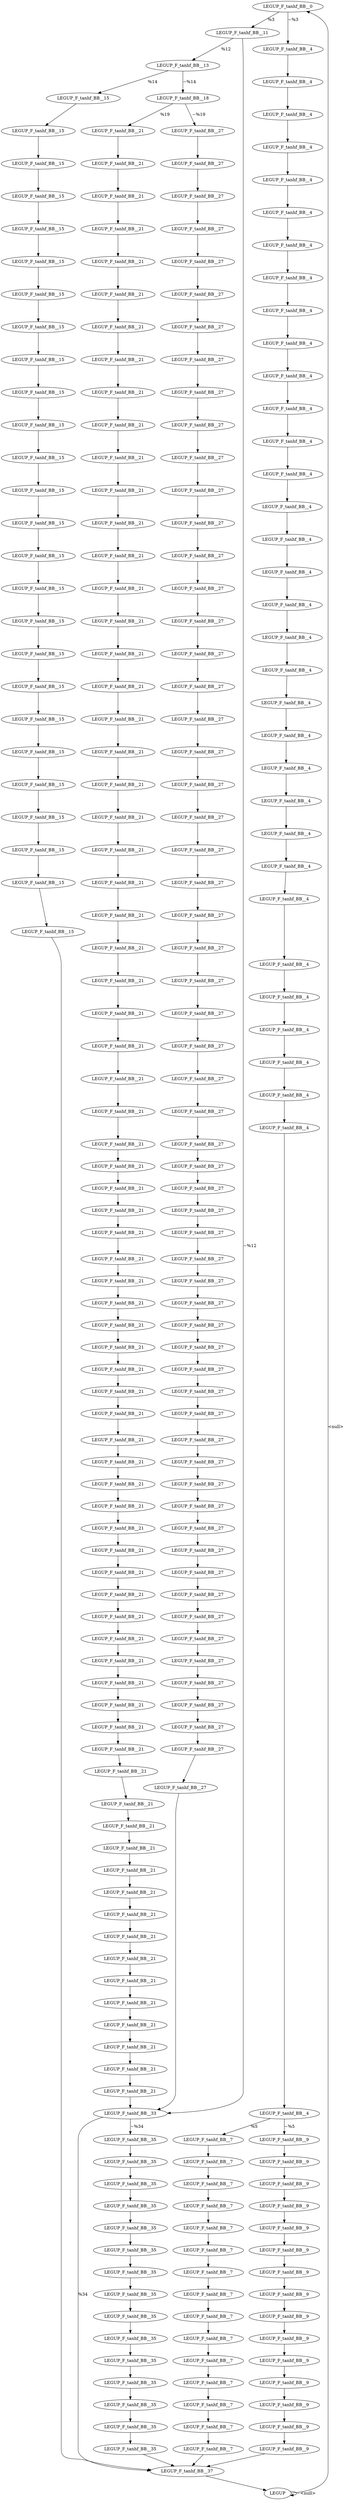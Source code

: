 digraph {
Node0x25de420[label="LEGUP_F_tanhf_BB__0"];
Node0x25de280[label="LEGUP"];
Node0x25de280 -> Node0x25de420[label="<null>"];
Node0x25de280 -> Node0x25de280[label="~<null>"];
Node0x25e18f0[label="LEGUP_F_tanhf_BB__11"];
Node0x25de420 -> Node0x25e18f0[label="%3"];
Node0x25de4f0[label="LEGUP_F_tanhf_BB__4"];
Node0x25de420 -> Node0x25de4f0[label="~%3"];
Node0x25de5c0[label="LEGUP_F_tanhf_BB__4"];
Node0x25de4f0 -> Node0x25de5c0;
Node0x25de690[label="LEGUP_F_tanhf_BB__4"];
Node0x25de5c0 -> Node0x25de690;
Node0x25de760[label="LEGUP_F_tanhf_BB__4"];
Node0x25de690 -> Node0x25de760;
Node0x25de830[label="LEGUP_F_tanhf_BB__4"];
Node0x25de760 -> Node0x25de830;
Node0x25de900[label="LEGUP_F_tanhf_BB__4"];
Node0x25de830 -> Node0x25de900;
Node0x25de9d0[label="LEGUP_F_tanhf_BB__4"];
Node0x25de900 -> Node0x25de9d0;
Node0x25deaa0[label="LEGUP_F_tanhf_BB__4"];
Node0x25de9d0 -> Node0x25deaa0;
Node0x25deb70[label="LEGUP_F_tanhf_BB__4"];
Node0x25deaa0 -> Node0x25deb70;
Node0x25dec40[label="LEGUP_F_tanhf_BB__4"];
Node0x25deb70 -> Node0x25dec40;
Node0x25ded10[label="LEGUP_F_tanhf_BB__4"];
Node0x25dec40 -> Node0x25ded10;
Node0x25dede0[label="LEGUP_F_tanhf_BB__4"];
Node0x25ded10 -> Node0x25dede0;
Node0x25deeb0[label="LEGUP_F_tanhf_BB__4"];
Node0x25dede0 -> Node0x25deeb0;
Node0x25def80[label="LEGUP_F_tanhf_BB__4"];
Node0x25deeb0 -> Node0x25def80;
Node0x25df050[label="LEGUP_F_tanhf_BB__4"];
Node0x25def80 -> Node0x25df050;
Node0x25df120[label="LEGUP_F_tanhf_BB__4"];
Node0x25df050 -> Node0x25df120;
Node0x25df1f0[label="LEGUP_F_tanhf_BB__4"];
Node0x25df120 -> Node0x25df1f0;
Node0x25df2c0[label="LEGUP_F_tanhf_BB__4"];
Node0x25df1f0 -> Node0x25df2c0;
Node0x25df390[label="LEGUP_F_tanhf_BB__4"];
Node0x25df2c0 -> Node0x25df390;
Node0x25df460[label="LEGUP_F_tanhf_BB__4"];
Node0x25df390 -> Node0x25df460;
Node0x25df530[label="LEGUP_F_tanhf_BB__4"];
Node0x25df460 -> Node0x25df530;
Node0x25df600[label="LEGUP_F_tanhf_BB__4"];
Node0x25df530 -> Node0x25df600;
Node0x25df6d0[label="LEGUP_F_tanhf_BB__4"];
Node0x25df600 -> Node0x25df6d0;
Node0x25df7a0[label="LEGUP_F_tanhf_BB__4"];
Node0x25df6d0 -> Node0x25df7a0;
Node0x25df870[label="LEGUP_F_tanhf_BB__4"];
Node0x25df7a0 -> Node0x25df870;
Node0x25df940[label="LEGUP_F_tanhf_BB__4"];
Node0x25df870 -> Node0x25df940;
Node0x25dfa10[label="LEGUP_F_tanhf_BB__4"];
Node0x25df940 -> Node0x25dfa10;
Node0x25dfae0[label="LEGUP_F_tanhf_BB__4"];
Node0x25dfa10 -> Node0x25dfae0;
Node0x25dfbb0[label="LEGUP_F_tanhf_BB__4"];
Node0x25dfae0 -> Node0x25dfbb0;
Node0x25dfc80[label="LEGUP_F_tanhf_BB__4"];
Node0x25dfbb0 -> Node0x25dfc80;
Node0x25dfd50[label="LEGUP_F_tanhf_BB__4"];
Node0x25dfc80 -> Node0x25dfd50;
Node0x25dfe20[label="LEGUP_F_tanhf_BB__4"];
Node0x25dfd50 -> Node0x25dfe20;
Node0x25dfef0[label="LEGUP_F_tanhf_BB__4"];
Node0x25dfe20 -> Node0x25dfef0;
Node0x25dffc0[label="LEGUP_F_tanhf_BB__4"];
Node0x25dfef0 -> Node0x25dffc0;
Node0x25e0090[label="LEGUP_F_tanhf_BB__7"];
Node0x25dffc0 -> Node0x25e0090[label="%5"];
Node0x25e0cc0[label="LEGUP_F_tanhf_BB__9"];
Node0x25dffc0 -> Node0x25e0cc0[label="~%5"];
Node0x25e0160[label="LEGUP_F_tanhf_BB__7"];
Node0x25e0090 -> Node0x25e0160;
Node0x25e0230[label="LEGUP_F_tanhf_BB__7"];
Node0x25e0160 -> Node0x25e0230;
Node0x25e0300[label="LEGUP_F_tanhf_BB__7"];
Node0x25e0230 -> Node0x25e0300;
Node0x25e03d0[label="LEGUP_F_tanhf_BB__7"];
Node0x25e0300 -> Node0x25e03d0;
Node0x25e04a0[label="LEGUP_F_tanhf_BB__7"];
Node0x25e03d0 -> Node0x25e04a0;
Node0x25e0570[label="LEGUP_F_tanhf_BB__7"];
Node0x25e04a0 -> Node0x25e0570;
Node0x25e0640[label="LEGUP_F_tanhf_BB__7"];
Node0x25e0570 -> Node0x25e0640;
Node0x25e0710[label="LEGUP_F_tanhf_BB__7"];
Node0x25e0640 -> Node0x25e0710;
Node0x25e07e0[label="LEGUP_F_tanhf_BB__7"];
Node0x25e0710 -> Node0x25e07e0;
Node0x25e08b0[label="LEGUP_F_tanhf_BB__7"];
Node0x25e07e0 -> Node0x25e08b0;
Node0x25e0980[label="LEGUP_F_tanhf_BB__7"];
Node0x25e08b0 -> Node0x25e0980;
Node0x25e0a50[label="LEGUP_F_tanhf_BB__7"];
Node0x25e0980 -> Node0x25e0a50;
Node0x25e0b20[label="LEGUP_F_tanhf_BB__7"];
Node0x25e0a50 -> Node0x25e0b20;
Node0x25e0bf0[label="LEGUP_F_tanhf_BB__7"];
Node0x25e0b20 -> Node0x25e0bf0;
Node0x25eae80[label="LEGUP_F_tanhf_BB__37"];
Node0x25e0bf0 -> Node0x25eae80;
Node0x25e0d90[label="LEGUP_F_tanhf_BB__9"];
Node0x25e0cc0 -> Node0x25e0d90;
Node0x25e0e60[label="LEGUP_F_tanhf_BB__9"];
Node0x25e0d90 -> Node0x25e0e60;
Node0x25e0f30[label="LEGUP_F_tanhf_BB__9"];
Node0x25e0e60 -> Node0x25e0f30;
Node0x25e1000[label="LEGUP_F_tanhf_BB__9"];
Node0x25e0f30 -> Node0x25e1000;
Node0x25e10d0[label="LEGUP_F_tanhf_BB__9"];
Node0x25e1000 -> Node0x25e10d0;
Node0x25e11a0[label="LEGUP_F_tanhf_BB__9"];
Node0x25e10d0 -> Node0x25e11a0;
Node0x25e1270[label="LEGUP_F_tanhf_BB__9"];
Node0x25e11a0 -> Node0x25e1270;
Node0x25e1340[label="LEGUP_F_tanhf_BB__9"];
Node0x25e1270 -> Node0x25e1340;
Node0x25e1410[label="LEGUP_F_tanhf_BB__9"];
Node0x25e1340 -> Node0x25e1410;
Node0x25e14e0[label="LEGUP_F_tanhf_BB__9"];
Node0x25e1410 -> Node0x25e14e0;
Node0x25e15b0[label="LEGUP_F_tanhf_BB__9"];
Node0x25e14e0 -> Node0x25e15b0;
Node0x25e1680[label="LEGUP_F_tanhf_BB__9"];
Node0x25e15b0 -> Node0x25e1680;
Node0x25e1750[label="LEGUP_F_tanhf_BB__9"];
Node0x25e1680 -> Node0x25e1750;
Node0x25e1820[label="LEGUP_F_tanhf_BB__9"];
Node0x25e1750 -> Node0x25e1820;
Node0x25e1820 -> Node0x25eae80;
Node0x25e19c0[label="LEGUP_F_tanhf_BB__13"];
Node0x25e18f0 -> Node0x25e19c0[label="%12"];
Node0x25ea180[label="LEGUP_F_tanhf_BB__33"];
Node0x25e18f0 -> Node0x25ea180[label="~%12"];
Node0x25e1a90[label="LEGUP_F_tanhf_BB__15"];
Node0x25e19c0 -> Node0x25e1a90[label="%14"];
Node0x25e2fb0[label="LEGUP_F_tanhf_BB__18"];
Node0x25e19c0 -> Node0x25e2fb0[label="~%14"];
Node0x25e1b60[label="LEGUP_F_tanhf_BB__15"];
Node0x25e1a90 -> Node0x25e1b60;
Node0x25e1c30[label="LEGUP_F_tanhf_BB__15"];
Node0x25e1b60 -> Node0x25e1c30;
Node0x25e1d00[label="LEGUP_F_tanhf_BB__15"];
Node0x25e1c30 -> Node0x25e1d00;
Node0x25e1dd0[label="LEGUP_F_tanhf_BB__15"];
Node0x25e1d00 -> Node0x25e1dd0;
Node0x25e1ea0[label="LEGUP_F_tanhf_BB__15"];
Node0x25e1dd0 -> Node0x25e1ea0;
Node0x25e1f70[label="LEGUP_F_tanhf_BB__15"];
Node0x25e1ea0 -> Node0x25e1f70;
Node0x25e2040[label="LEGUP_F_tanhf_BB__15"];
Node0x25e1f70 -> Node0x25e2040;
Node0x25e2110[label="LEGUP_F_tanhf_BB__15"];
Node0x25e2040 -> Node0x25e2110;
Node0x25e21e0[label="LEGUP_F_tanhf_BB__15"];
Node0x25e2110 -> Node0x25e21e0;
Node0x25e22b0[label="LEGUP_F_tanhf_BB__15"];
Node0x25e21e0 -> Node0x25e22b0;
Node0x25e2380[label="LEGUP_F_tanhf_BB__15"];
Node0x25e22b0 -> Node0x25e2380;
Node0x25e2450[label="LEGUP_F_tanhf_BB__15"];
Node0x25e2380 -> Node0x25e2450;
Node0x25e2520[label="LEGUP_F_tanhf_BB__15"];
Node0x25e2450 -> Node0x25e2520;
Node0x25e25f0[label="LEGUP_F_tanhf_BB__15"];
Node0x25e2520 -> Node0x25e25f0;
Node0x25e26c0[label="LEGUP_F_tanhf_BB__15"];
Node0x25e25f0 -> Node0x25e26c0;
Node0x25e2790[label="LEGUP_F_tanhf_BB__15"];
Node0x25e26c0 -> Node0x25e2790;
Node0x25e2860[label="LEGUP_F_tanhf_BB__15"];
Node0x25e2790 -> Node0x25e2860;
Node0x25e2930[label="LEGUP_F_tanhf_BB__15"];
Node0x25e2860 -> Node0x25e2930;
Node0x25e2a00[label="LEGUP_F_tanhf_BB__15"];
Node0x25e2930 -> Node0x25e2a00;
Node0x25e2ad0[label="LEGUP_F_tanhf_BB__15"];
Node0x25e2a00 -> Node0x25e2ad0;
Node0x25e2ba0[label="LEGUP_F_tanhf_BB__15"];
Node0x25e2ad0 -> Node0x25e2ba0;
Node0x25e2c70[label="LEGUP_F_tanhf_BB__15"];
Node0x25e2ba0 -> Node0x25e2c70;
Node0x25e2d40[label="LEGUP_F_tanhf_BB__15"];
Node0x25e2c70 -> Node0x25e2d40;
Node0x25e2e10[label="LEGUP_F_tanhf_BB__15"];
Node0x25e2d40 -> Node0x25e2e10;
Node0x25e2ee0[label="LEGUP_F_tanhf_BB__15"];
Node0x25e2e10 -> Node0x25e2ee0;
Node0x25e2ee0 -> Node0x25eae80;
Node0x25e3080[label="LEGUP_F_tanhf_BB__21"];
Node0x25e2fb0 -> Node0x25e3080[label="%19"];
Node0x25e70c0[label="LEGUP_F_tanhf_BB__27"];
Node0x25e2fb0 -> Node0x25e70c0[label="~%19"];
Node0x25e3150[label="LEGUP_F_tanhf_BB__21"];
Node0x25e3080 -> Node0x25e3150;
Node0x25e3220[label="LEGUP_F_tanhf_BB__21"];
Node0x25e3150 -> Node0x25e3220;
Node0x25e32f0[label="LEGUP_F_tanhf_BB__21"];
Node0x25e3220 -> Node0x25e32f0;
Node0x25e33c0[label="LEGUP_F_tanhf_BB__21"];
Node0x25e32f0 -> Node0x25e33c0;
Node0x25e3490[label="LEGUP_F_tanhf_BB__21"];
Node0x25e33c0 -> Node0x25e3490;
Node0x25e3560[label="LEGUP_F_tanhf_BB__21"];
Node0x25e3490 -> Node0x25e3560;
Node0x25e3630[label="LEGUP_F_tanhf_BB__21"];
Node0x25e3560 -> Node0x25e3630;
Node0x25e3700[label="LEGUP_F_tanhf_BB__21"];
Node0x25e3630 -> Node0x25e3700;
Node0x25e37d0[label="LEGUP_F_tanhf_BB__21"];
Node0x25e3700 -> Node0x25e37d0;
Node0x25e38a0[label="LEGUP_F_tanhf_BB__21"];
Node0x25e37d0 -> Node0x25e38a0;
Node0x25e3970[label="LEGUP_F_tanhf_BB__21"];
Node0x25e38a0 -> Node0x25e3970;
Node0x25e3a40[label="LEGUP_F_tanhf_BB__21"];
Node0x25e3970 -> Node0x25e3a40;
Node0x25e3b10[label="LEGUP_F_tanhf_BB__21"];
Node0x25e3a40 -> Node0x25e3b10;
Node0x25e3be0[label="LEGUP_F_tanhf_BB__21"];
Node0x25e3b10 -> Node0x25e3be0;
Node0x25e3cb0[label="LEGUP_F_tanhf_BB__21"];
Node0x25e3be0 -> Node0x25e3cb0;
Node0x25e3d80[label="LEGUP_F_tanhf_BB__21"];
Node0x25e3cb0 -> Node0x25e3d80;
Node0x25e3e50[label="LEGUP_F_tanhf_BB__21"];
Node0x25e3d80 -> Node0x25e3e50;
Node0x25e3f20[label="LEGUP_F_tanhf_BB__21"];
Node0x25e3e50 -> Node0x25e3f20;
Node0x25e3ff0[label="LEGUP_F_tanhf_BB__21"];
Node0x25e3f20 -> Node0x25e3ff0;
Node0x25e40c0[label="LEGUP_F_tanhf_BB__21"];
Node0x25e3ff0 -> Node0x25e40c0;
Node0x25e4190[label="LEGUP_F_tanhf_BB__21"];
Node0x25e40c0 -> Node0x25e4190;
Node0x25e4260[label="LEGUP_F_tanhf_BB__21"];
Node0x25e4190 -> Node0x25e4260;
Node0x25e4330[label="LEGUP_F_tanhf_BB__21"];
Node0x25e4260 -> Node0x25e4330;
Node0x25e4400[label="LEGUP_F_tanhf_BB__21"];
Node0x25e4330 -> Node0x25e4400;
Node0x25e44d0[label="LEGUP_F_tanhf_BB__21"];
Node0x25e4400 -> Node0x25e44d0;
Node0x25e45a0[label="LEGUP_F_tanhf_BB__21"];
Node0x25e44d0 -> Node0x25e45a0;
Node0x25e4670[label="LEGUP_F_tanhf_BB__21"];
Node0x25e45a0 -> Node0x25e4670;
Node0x25e4740[label="LEGUP_F_tanhf_BB__21"];
Node0x25e4670 -> Node0x25e4740;
Node0x25e4810[label="LEGUP_F_tanhf_BB__21"];
Node0x25e4740 -> Node0x25e4810;
Node0x25e48e0[label="LEGUP_F_tanhf_BB__21"];
Node0x25e4810 -> Node0x25e48e0;
Node0x25e49b0[label="LEGUP_F_tanhf_BB__21"];
Node0x25e48e0 -> Node0x25e49b0;
Node0x25e4a80[label="LEGUP_F_tanhf_BB__21"];
Node0x25e49b0 -> Node0x25e4a80;
Node0x25e4b50[label="LEGUP_F_tanhf_BB__21"];
Node0x25e4a80 -> Node0x25e4b50;
Node0x25e4c20[label="LEGUP_F_tanhf_BB__21"];
Node0x25e4b50 -> Node0x25e4c20;
Node0x25e4cf0[label="LEGUP_F_tanhf_BB__21"];
Node0x25e4c20 -> Node0x25e4cf0;
Node0x25e4dc0[label="LEGUP_F_tanhf_BB__21"];
Node0x25e4cf0 -> Node0x25e4dc0;
Node0x25e4e90[label="LEGUP_F_tanhf_BB__21"];
Node0x25e4dc0 -> Node0x25e4e90;
Node0x25e4f60[label="LEGUP_F_tanhf_BB__21"];
Node0x25e4e90 -> Node0x25e4f60;
Node0x25e5030[label="LEGUP_F_tanhf_BB__21"];
Node0x25e4f60 -> Node0x25e5030;
Node0x25e5100[label="LEGUP_F_tanhf_BB__21"];
Node0x25e5030 -> Node0x25e5100;
Node0x25e51d0[label="LEGUP_F_tanhf_BB__21"];
Node0x25e5100 -> Node0x25e51d0;
Node0x25e52a0[label="LEGUP_F_tanhf_BB__21"];
Node0x25e51d0 -> Node0x25e52a0;
Node0x25e5370[label="LEGUP_F_tanhf_BB__21"];
Node0x25e52a0 -> Node0x25e5370;
Node0x25e5440[label="LEGUP_F_tanhf_BB__21"];
Node0x25e5370 -> Node0x25e5440;
Node0x25e5510[label="LEGUP_F_tanhf_BB__21"];
Node0x25e5440 -> Node0x25e5510;
Node0x25e55e0[label="LEGUP_F_tanhf_BB__21"];
Node0x25e5510 -> Node0x25e55e0;
Node0x25e56b0[label="LEGUP_F_tanhf_BB__21"];
Node0x25e55e0 -> Node0x25e56b0;
Node0x25e5780[label="LEGUP_F_tanhf_BB__21"];
Node0x25e56b0 -> Node0x25e5780;
Node0x25e5850[label="LEGUP_F_tanhf_BB__21"];
Node0x25e5780 -> Node0x25e5850;
Node0x25e5920[label="LEGUP_F_tanhf_BB__21"];
Node0x25e5850 -> Node0x25e5920;
Node0x25e59f0[label="LEGUP_F_tanhf_BB__21"];
Node0x25e5920 -> Node0x25e59f0;
Node0x25e5ac0[label="LEGUP_F_tanhf_BB__21"];
Node0x25e59f0 -> Node0x25e5ac0;
Node0x25e5b90[label="LEGUP_F_tanhf_BB__21"];
Node0x25e5ac0 -> Node0x25e5b90;
Node0x25e5c60[label="LEGUP_F_tanhf_BB__21"];
Node0x25e5b90 -> Node0x25e5c60;
Node0x25e5d30[label="LEGUP_F_tanhf_BB__21"];
Node0x25e5c60 -> Node0x25e5d30;
Node0x25e6220[label="LEGUP_F_tanhf_BB__21"];
Node0x25e5d30 -> Node0x25e6220;
Node0x25e62f0[label="LEGUP_F_tanhf_BB__21"];
Node0x25e6220 -> Node0x25e62f0;
Node0x25e63c0[label="LEGUP_F_tanhf_BB__21"];
Node0x25e62f0 -> Node0x25e63c0;
Node0x25e6490[label="LEGUP_F_tanhf_BB__21"];
Node0x25e63c0 -> Node0x25e6490;
Node0x25e6560[label="LEGUP_F_tanhf_BB__21"];
Node0x25e6490 -> Node0x25e6560;
Node0x25e6630[label="LEGUP_F_tanhf_BB__21"];
Node0x25e6560 -> Node0x25e6630;
Node0x25e6700[label="LEGUP_F_tanhf_BB__21"];
Node0x25e6630 -> Node0x25e6700;
Node0x25e67d0[label="LEGUP_F_tanhf_BB__21"];
Node0x25e6700 -> Node0x25e67d0;
Node0x25e68a0[label="LEGUP_F_tanhf_BB__21"];
Node0x25e67d0 -> Node0x25e68a0;
Node0x25e6970[label="LEGUP_F_tanhf_BB__21"];
Node0x25e68a0 -> Node0x25e6970;
Node0x25e6a40[label="LEGUP_F_tanhf_BB__21"];
Node0x25e6970 -> Node0x25e6a40;
Node0x25e6b10[label="LEGUP_F_tanhf_BB__21"];
Node0x25e6a40 -> Node0x25e6b10;
Node0x25e6be0[label="LEGUP_F_tanhf_BB__21"];
Node0x25e6b10 -> Node0x25e6be0;
Node0x25e6cb0[label="LEGUP_F_tanhf_BB__21"];
Node0x25e6be0 -> Node0x25e6cb0;
Node0x25e6d80[label="LEGUP_F_tanhf_BB__21"];
Node0x25e6cb0 -> Node0x25e6d80;
Node0x25e6e50[label="LEGUP_F_tanhf_BB__21"];
Node0x25e6d80 -> Node0x25e6e50;
Node0x25e6f20[label="LEGUP_F_tanhf_BB__21"];
Node0x25e6e50 -> Node0x25e6f20;
Node0x25e6ff0[label="LEGUP_F_tanhf_BB__21"];
Node0x25e6f20 -> Node0x25e6ff0;
Node0x25e6ff0 -> Node0x25ea180;
Node0x25e7190[label="LEGUP_F_tanhf_BB__27"];
Node0x25e70c0 -> Node0x25e7190;
Node0x25e7260[label="LEGUP_F_tanhf_BB__27"];
Node0x25e7190 -> Node0x25e7260;
Node0x25e7330[label="LEGUP_F_tanhf_BB__27"];
Node0x25e7260 -> Node0x25e7330;
Node0x25e7400[label="LEGUP_F_tanhf_BB__27"];
Node0x25e7330 -> Node0x25e7400;
Node0x25e74d0[label="LEGUP_F_tanhf_BB__27"];
Node0x25e7400 -> Node0x25e74d0;
Node0x25e75a0[label="LEGUP_F_tanhf_BB__27"];
Node0x25e74d0 -> Node0x25e75a0;
Node0x25e7670[label="LEGUP_F_tanhf_BB__27"];
Node0x25e75a0 -> Node0x25e7670;
Node0x25e7740[label="LEGUP_F_tanhf_BB__27"];
Node0x25e7670 -> Node0x25e7740;
Node0x25e7810[label="LEGUP_F_tanhf_BB__27"];
Node0x25e7740 -> Node0x25e7810;
Node0x25e78e0[label="LEGUP_F_tanhf_BB__27"];
Node0x25e7810 -> Node0x25e78e0;
Node0x25e79b0[label="LEGUP_F_tanhf_BB__27"];
Node0x25e78e0 -> Node0x25e79b0;
Node0x25e7a80[label="LEGUP_F_tanhf_BB__27"];
Node0x25e79b0 -> Node0x25e7a80;
Node0x25e7b50[label="LEGUP_F_tanhf_BB__27"];
Node0x25e7a80 -> Node0x25e7b50;
Node0x25e7c20[label="LEGUP_F_tanhf_BB__27"];
Node0x25e7b50 -> Node0x25e7c20;
Node0x25e7cf0[label="LEGUP_F_tanhf_BB__27"];
Node0x25e7c20 -> Node0x25e7cf0;
Node0x25e7dc0[label="LEGUP_F_tanhf_BB__27"];
Node0x25e7cf0 -> Node0x25e7dc0;
Node0x25e7e90[label="LEGUP_F_tanhf_BB__27"];
Node0x25e7dc0 -> Node0x25e7e90;
Node0x25e7f60[label="LEGUP_F_tanhf_BB__27"];
Node0x25e7e90 -> Node0x25e7f60;
Node0x25e8030[label="LEGUP_F_tanhf_BB__27"];
Node0x25e7f60 -> Node0x25e8030;
Node0x25e8100[label="LEGUP_F_tanhf_BB__27"];
Node0x25e8030 -> Node0x25e8100;
Node0x25e81d0[label="LEGUP_F_tanhf_BB__27"];
Node0x25e8100 -> Node0x25e81d0;
Node0x25e82a0[label="LEGUP_F_tanhf_BB__27"];
Node0x25e81d0 -> Node0x25e82a0;
Node0x25e8370[label="LEGUP_F_tanhf_BB__27"];
Node0x25e82a0 -> Node0x25e8370;
Node0x25e8440[label="LEGUP_F_tanhf_BB__27"];
Node0x25e8370 -> Node0x25e8440;
Node0x25e8510[label="LEGUP_F_tanhf_BB__27"];
Node0x25e8440 -> Node0x25e8510;
Node0x25e85e0[label="LEGUP_F_tanhf_BB__27"];
Node0x25e8510 -> Node0x25e85e0;
Node0x25e86b0[label="LEGUP_F_tanhf_BB__27"];
Node0x25e85e0 -> Node0x25e86b0;
Node0x25e8780[label="LEGUP_F_tanhf_BB__27"];
Node0x25e86b0 -> Node0x25e8780;
Node0x25e8850[label="LEGUP_F_tanhf_BB__27"];
Node0x25e8780 -> Node0x25e8850;
Node0x25e8920[label="LEGUP_F_tanhf_BB__27"];
Node0x25e8850 -> Node0x25e8920;
Node0x25e89f0[label="LEGUP_F_tanhf_BB__27"];
Node0x25e8920 -> Node0x25e89f0;
Node0x25e8ac0[label="LEGUP_F_tanhf_BB__27"];
Node0x25e89f0 -> Node0x25e8ac0;
Node0x25e8b90[label="LEGUP_F_tanhf_BB__27"];
Node0x25e8ac0 -> Node0x25e8b90;
Node0x25e8c60[label="LEGUP_F_tanhf_BB__27"];
Node0x25e8b90 -> Node0x25e8c60;
Node0x25e8d30[label="LEGUP_F_tanhf_BB__27"];
Node0x25e8c60 -> Node0x25e8d30;
Node0x25e8e00[label="LEGUP_F_tanhf_BB__27"];
Node0x25e8d30 -> Node0x25e8e00;
Node0x25e8ed0[label="LEGUP_F_tanhf_BB__27"];
Node0x25e8e00 -> Node0x25e8ed0;
Node0x25e8fa0[label="LEGUP_F_tanhf_BB__27"];
Node0x25e8ed0 -> Node0x25e8fa0;
Node0x25e9070[label="LEGUP_F_tanhf_BB__27"];
Node0x25e8fa0 -> Node0x25e9070;
Node0x25e9140[label="LEGUP_F_tanhf_BB__27"];
Node0x25e9070 -> Node0x25e9140;
Node0x25e9210[label="LEGUP_F_tanhf_BB__27"];
Node0x25e9140 -> Node0x25e9210;
Node0x25e92e0[label="LEGUP_F_tanhf_BB__27"];
Node0x25e9210 -> Node0x25e92e0;
Node0x25e93b0[label="LEGUP_F_tanhf_BB__27"];
Node0x25e92e0 -> Node0x25e93b0;
Node0x25e9480[label="LEGUP_F_tanhf_BB__27"];
Node0x25e93b0 -> Node0x25e9480;
Node0x25e9550[label="LEGUP_F_tanhf_BB__27"];
Node0x25e9480 -> Node0x25e9550;
Node0x25e9620[label="LEGUP_F_tanhf_BB__27"];
Node0x25e9550 -> Node0x25e9620;
Node0x25e96f0[label="LEGUP_F_tanhf_BB__27"];
Node0x25e9620 -> Node0x25e96f0;
Node0x25e97c0[label="LEGUP_F_tanhf_BB__27"];
Node0x25e96f0 -> Node0x25e97c0;
Node0x25e9890[label="LEGUP_F_tanhf_BB__27"];
Node0x25e97c0 -> Node0x25e9890;
Node0x25e9960[label="LEGUP_F_tanhf_BB__27"];
Node0x25e9890 -> Node0x25e9960;
Node0x25e9a30[label="LEGUP_F_tanhf_BB__27"];
Node0x25e9960 -> Node0x25e9a30;
Node0x25e9b00[label="LEGUP_F_tanhf_BB__27"];
Node0x25e9a30 -> Node0x25e9b00;
Node0x25e9bd0[label="LEGUP_F_tanhf_BB__27"];
Node0x25e9b00 -> Node0x25e9bd0;
Node0x25e9ca0[label="LEGUP_F_tanhf_BB__27"];
Node0x25e9bd0 -> Node0x25e9ca0;
Node0x25e9d70[label="LEGUP_F_tanhf_BB__27"];
Node0x25e9ca0 -> Node0x25e9d70;
Node0x25e9e40[label="LEGUP_F_tanhf_BB__27"];
Node0x25e9d70 -> Node0x25e9e40;
Node0x25e9f10[label="LEGUP_F_tanhf_BB__27"];
Node0x25e9e40 -> Node0x25e9f10;
Node0x25e9fe0[label="LEGUP_F_tanhf_BB__27"];
Node0x25e9f10 -> Node0x25e9fe0;
Node0x25ea0b0[label="LEGUP_F_tanhf_BB__27"];
Node0x25e9fe0 -> Node0x25ea0b0;
Node0x25ea0b0 -> Node0x25ea180;
Node0x25ea180 -> Node0x25eae80[label="%34"];
Node0x25ea250[label="LEGUP_F_tanhf_BB__35"];
Node0x25ea180 -> Node0x25ea250[label="~%34"];
Node0x25ea320[label="LEGUP_F_tanhf_BB__35"];
Node0x25ea250 -> Node0x25ea320;
Node0x25ea3f0[label="LEGUP_F_tanhf_BB__35"];
Node0x25ea320 -> Node0x25ea3f0;
Node0x25ea4c0[label="LEGUP_F_tanhf_BB__35"];
Node0x25ea3f0 -> Node0x25ea4c0;
Node0x25ea590[label="LEGUP_F_tanhf_BB__35"];
Node0x25ea4c0 -> Node0x25ea590;
Node0x25ea660[label="LEGUP_F_tanhf_BB__35"];
Node0x25ea590 -> Node0x25ea660;
Node0x25ea730[label="LEGUP_F_tanhf_BB__35"];
Node0x25ea660 -> Node0x25ea730;
Node0x25ea800[label="LEGUP_F_tanhf_BB__35"];
Node0x25ea730 -> Node0x25ea800;
Node0x25ea8d0[label="LEGUP_F_tanhf_BB__35"];
Node0x25ea800 -> Node0x25ea8d0;
Node0x25ea9a0[label="LEGUP_F_tanhf_BB__35"];
Node0x25ea8d0 -> Node0x25ea9a0;
Node0x25eaa70[label="LEGUP_F_tanhf_BB__35"];
Node0x25ea9a0 -> Node0x25eaa70;
Node0x25eab40[label="LEGUP_F_tanhf_BB__35"];
Node0x25eaa70 -> Node0x25eab40;
Node0x25eac10[label="LEGUP_F_tanhf_BB__35"];
Node0x25eab40 -> Node0x25eac10;
Node0x25eace0[label="LEGUP_F_tanhf_BB__35"];
Node0x25eac10 -> Node0x25eace0;
Node0x25eadb0[label="LEGUP_F_tanhf_BB__35"];
Node0x25eace0 -> Node0x25eadb0;
Node0x25eadb0 -> Node0x25eae80;
Node0x25eae80 -> Node0x25de280;
}
